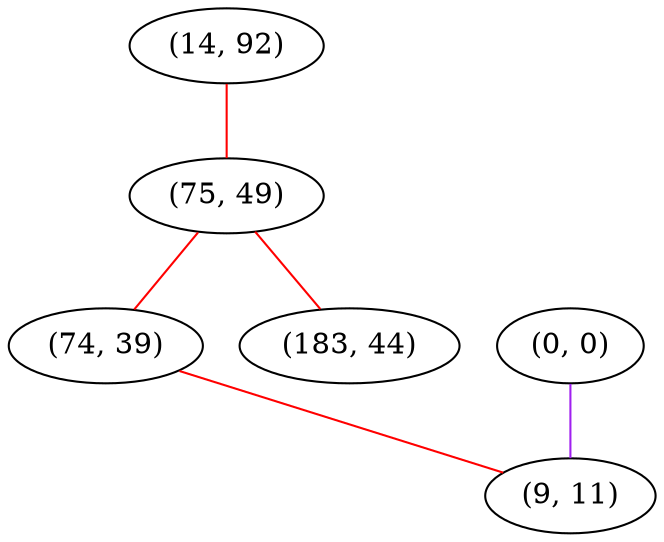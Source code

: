 graph "" {
"(14, 92)";
"(75, 49)";
"(74, 39)";
"(0, 0)";
"(9, 11)";
"(183, 44)";
"(14, 92)" -- "(75, 49)"  [color=red, key=0, weight=1];
"(75, 49)" -- "(74, 39)"  [color=red, key=0, weight=1];
"(75, 49)" -- "(183, 44)"  [color=red, key=0, weight=1];
"(74, 39)" -- "(9, 11)"  [color=red, key=0, weight=1];
"(0, 0)" -- "(9, 11)"  [color=purple, key=0, weight=4];
}
